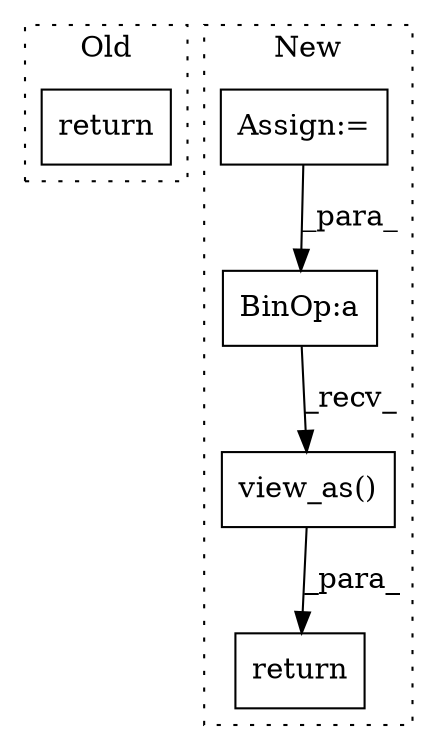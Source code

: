 digraph G {
subgraph cluster0 {
1 [label="return" a="93" s="4965" l="7" shape="box"];
label = "Old";
style="dotted";
}
subgraph cluster1 {
2 [label="view_as()" a="75" s="5353,5369" l="15,1" shape="box"];
3 [label="return" a="93" s="5325" l="7" shape="box"];
4 [label="BinOp:a" a="82" s="5210" l="23" shape="box"];
5 [label="Assign:=" a="68" s="5124" l="3" shape="box"];
label = "New";
style="dotted";
}
2 -> 3 [label="_para_"];
4 -> 2 [label="_recv_"];
5 -> 4 [label="_para_"];
}